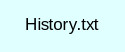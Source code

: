 digraph TopLevel {
    compound = true
    bgcolor = lightcyan1
    fontname = Arial
    fontsize = 8
    label = "History.txt"
    node [
        fontname = Arial,
        fontsize = 8,
        color = black
    ]

}

